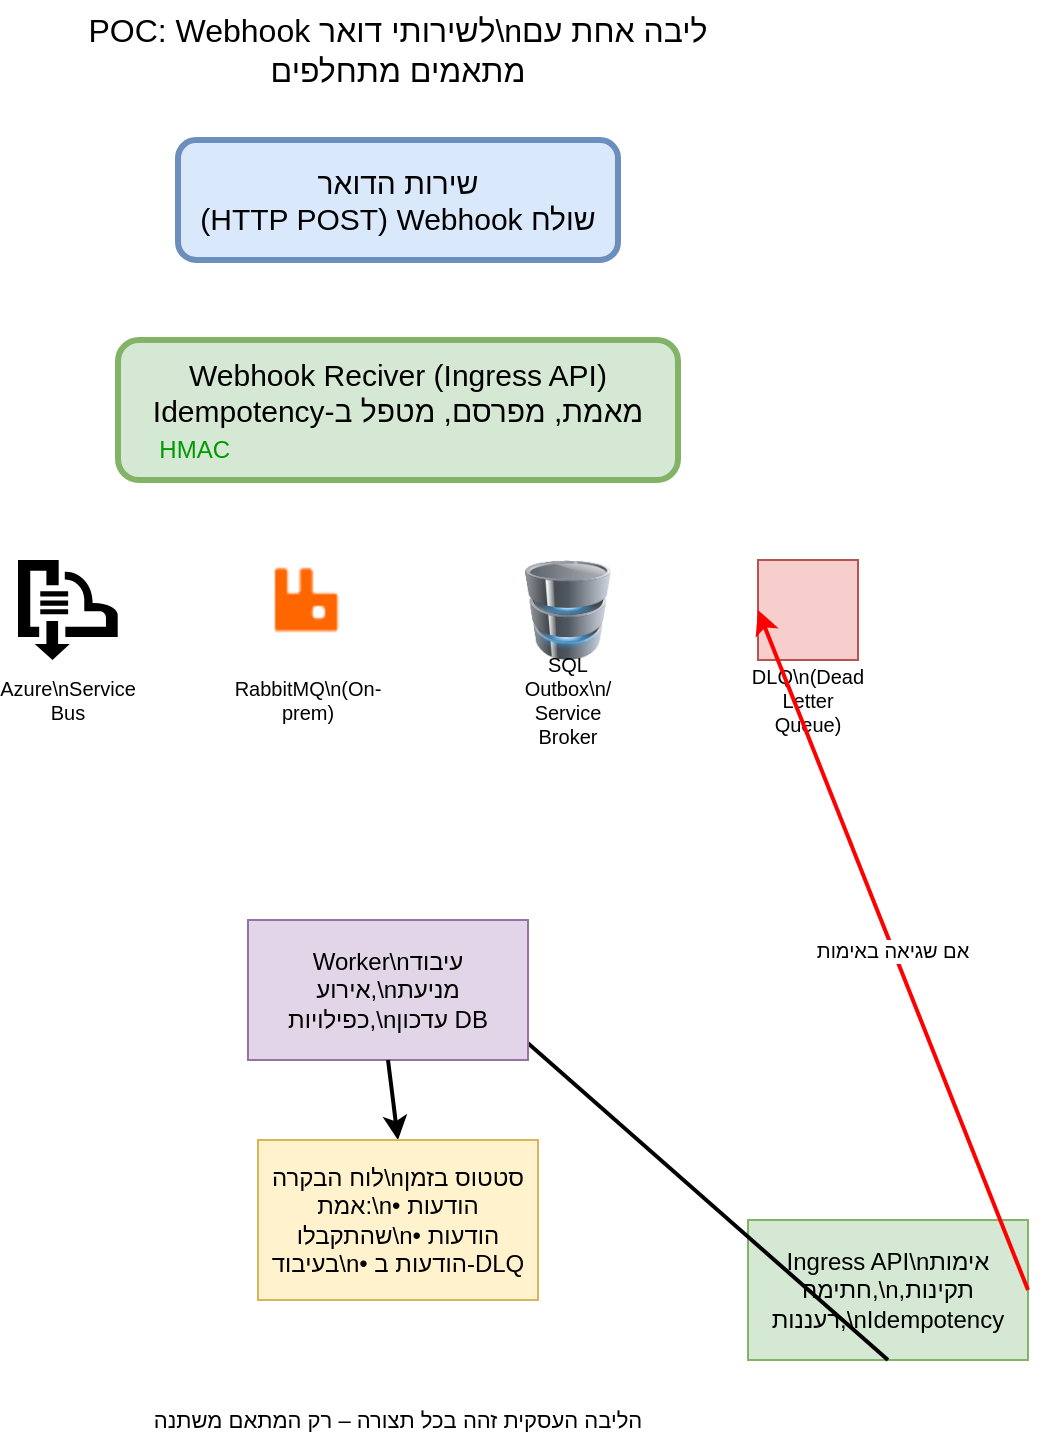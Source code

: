 <mxfile version="28.2.5">
  <diagram id="hvt8_mXeoAXedjlmlMIN" name="Page-1">
    <mxGraphModel dx="1426" dy="751" grid="1" gridSize="10" guides="1" tooltips="1" connect="1" arrows="1" fold="1" page="1" pageScale="1" pageWidth="827" pageHeight="1169" background="#ffffff" math="0" shadow="0">
      <root>
        <mxCell id="0" />
        <mxCell id="1" parent="0" />
        <mxCell id="title" value="POC: Webhook לשירותי דואר\nליבה אחת עם מתאמים מתחלפים" style="text;html=0;strokeColor=none;fillColor=none;align=center;verticalAlign=middle;whiteSpace=wrap;rounded=0;fontSize=16;" parent="1" vertex="1">
          <mxGeometry x="250" y="10" width="320" height="50" as="geometry" />
        </mxCell>
        <mxCell id="2" value="שירות הדואר&#xa;(HTTP POST) Webhook שולח" style="rounded=1;whiteSpace=wrap;html=0;fillColor=#dae8fc;strokeColor=#6c8ebf;strokeWidth=3;fontSize=15;" parent="1" vertex="1">
          <mxGeometry x="300" y="80" width="220" height="60" as="geometry" />
        </mxCell>
        <mxCell id="6" value="Ingress API\nאימות חתימה,\nתקינות, רעננות,\nIdempotency" style="rounded=0;whiteSpace=wrap;html=0;fillColor=#d5e8d4;strokeColor=#82b366;" parent="1" vertex="1">
          <mxGeometry x="585" y="620" width="140" height="70" as="geometry" />
        </mxCell>
        <mxCell id="7" value="" style="endArrow=classic;html=1;exitX=0.5;exitY=1;entryX=0.5;entryY=0;strokeWidth=2;" parent="1" source="6" target="10" edge="1">
          <mxGeometry width="50" height="50" relative="1" as="geometry">
            <mxPoint x="410" y="300" as="sourcePoint" />
            <mxPoint x="410" y="350" as="targetPoint" />
          </mxGeometry>
        </mxCell>
        <mxCell id="10" value="Worker\nעיבוד אירוע,\nמניעת כפילויות,\nעדכון DB" style="rounded=0;whiteSpace=wrap;html=0;fillColor=#e1d5e7;strokeColor=#9673a6;" parent="1" vertex="1">
          <mxGeometry x="335" y="470" width="140" height="70" as="geometry" />
        </mxCell>
        <mxCell id="11" value="" style="endArrow=classic;html=1;exitX=0.5;exitY=1;entryX=0.5;entryY=0;strokeWidth=2;" parent="1" source="10" target="12" edge="1">
          <mxGeometry width="50" height="50" relative="1" as="geometry">
            <mxPoint x="410" y="500" as="sourcePoint" />
            <mxPoint x="410" y="550" as="targetPoint" />
          </mxGeometry>
        </mxCell>
        <mxCell id="12" value="לוח הבקרה\nסטטוס בזמן אמת:\n• הודעות שהתקבלו\n• הודעות בעיבוד\n• הודעות ב-DLQ" style="rounded=0;whiteSpace=wrap;html=0;fillColor=#fff2cc;strokeColor=#d6b656;" parent="1" vertex="1">
          <mxGeometry x="340" y="580" width="140" height="80" as="geometry" />
        </mxCell>
        <mxCell id="13" value="" style="shape=mxgraph.azure.service_bus;html=1;pointerEvents=1;dashed=0;fillColor=#000000;strokeColor=none;verticalLabelPosition=bottom;verticalAlign=top;align=center;spacingTop=3;" parent="1" vertex="1">
          <mxGeometry x="220" y="290" width="50" height="50" as="geometry" />
        </mxCell>
        <mxCell id="15" value="" style="image;html=1;labelBackgroundColor=#ffffff;image=img/lib/clip_art/computers/Database_128x128.png;strokeColor=#000000;" parent="1" vertex="1">
          <mxGeometry x="470" y="290" width="50" height="50" as="geometry" />
        </mxCell>
        <mxCell id="16" value="Azure\nService Bus" style="text;html=0;strokeColor=none;fillColor=none;align=center;verticalAlign=middle;whiteSpace=wrap;rounded=0;fontSize=10;" parent="1" vertex="1">
          <mxGeometry x="215" y="345" width="60" height="30" as="geometry" />
        </mxCell>
        <mxCell id="17" value="RabbitMQ\n(On-prem)" style="text;html=0;strokeColor=none;fillColor=none;align=center;verticalAlign=middle;whiteSpace=wrap;rounded=0;fontSize=10;" parent="1" vertex="1">
          <mxGeometry x="335" y="345" width="60" height="30" as="geometry" />
        </mxCell>
        <mxCell id="18" value="SQL Outbox\n/ Service Broker" style="text;html=0;strokeColor=none;fillColor=none;align=center;verticalAlign=middle;whiteSpace=wrap;rounded=0;fontSize=10;" parent="1" vertex="1">
          <mxGeometry x="465" y="345" width="60" height="30" as="geometry" />
        </mxCell>
        <mxCell id="19" value="" style="shape=mxgraph.azure.dead_letter_queue;html=1;pointerEvents=1;dashed=0;fillColor=#f8cecc;strokeColor=#b85450;verticalLabelPosition=bottom;verticalAlign=top;align=center;spacingTop=3;" parent="1" vertex="1">
          <mxGeometry x="590" y="290" width="50" height="50" as="geometry" />
        </mxCell>
        <mxCell id="20" value="DLQ\n(Dead Letter Queue)" style="text;html=0;strokeColor=none;fillColor=none;align=center;verticalAlign=middle;whiteSpace=wrap;rounded=0;fontSize=10;" parent="1" vertex="1">
          <mxGeometry x="585" y="345" width="60" height="30" as="geometry" />
        </mxCell>
        <mxCell id="21" value="אם שגיאה באימות" style="endArrow=classic;html=1;exitX=1;exitY=0.5;entryX=0;entryY=0.5;strokeColor=#ff0000;strokeWidth=2;fontSize=10;" parent="1" source="6" target="19" edge="1">
          <mxGeometry width="50" height="50" relative="1" as="geometry">
            <mxPoint x="500" y="240" as="sourcePoint" />
            <mxPoint x="550" y="190" as="targetPoint" />
          </mxGeometry>
        </mxCell>
        <mxCell id="note" value="הליבה העסקית זהה בכל תצורה – רק המתאם משתנה" style="text;html=0;strokeColor=none;fillColor=none;align=center;verticalAlign=middle;whiteSpace=wrap;rounded=0;fontSize=11;" parent="1" vertex="1">
          <mxGeometry x="280" y="710" width="260" height="20" as="geometry" />
        </mxCell>
        <mxCell id="3Ok948k7W8-CgjtqOtKG-23" value="" style="shape=image;imageAspect=0;aspect=fixed;verticalLabelPosition=bottom;verticalAlign=top;image=data:image/png,iVBORw0KGgoAAAANSUhEUgAAACsAAAApCAIAAAAj90ecAAAAAXNSR0IArs4c6QAAAARnQU1BAACxjwv8YQUAAAAJcEhZcwAADsMAAA7DAcdvqGQAAAD2SURBVFhH7ZexDcIwEEUzAxINFaPQMgA9FT1CFHQMkCpdqgxBjZAoqFiACgZgh+NbOSVwNgIiXyDivl4V/9hPlpI4CX07ZvCTBoeC0lHNZs3X73M9UzGtO9mYrzeKZzBLJKcdD1WBlujkEx76PJEMsBNNYwZm4GIGZuDSCQOsB4kKfDhEASz6tM0eaj5P8oZBREJp1yC0E2ZgBi7xDPY5z4Bcju4NIQpA0WA54NurYDHRAYoGwXei6IA/M8CJXnSAogEQs+OHQhSArgHATpTMe3KoRN3gJWbQGYPVUN4WETyiXjwDHMJwLNMAM4fiGbQeMzADIqIb5MwyAVDo+mkAAAAASUVORK5CYII=;" vertex="1" parent="1">
          <mxGeometry x="343.5" y="290" width="43" height="41" as="geometry" />
        </mxCell>
        <mxCell id="3Ok948k7W8-CgjtqOtKG-24" value="Webhook Reciver (Ingress API)&#xa;Idempotency-מאמת, מפרסם, מטפל ב&#xa;" style="rounded=1;whiteSpace=wrap;html=0;fillColor=#d5e8d4;strokeColor=#82b366;strokeWidth=3;fontSize=15;" vertex="1" parent="1">
          <mxGeometry x="270" y="180" width="280" height="70" as="geometry" />
        </mxCell>
        <mxCell id="3Ok948k7W8-CgjtqOtKG-25" value="&lt;font style=&quot;color: rgb(0, 153, 0);&quot;&gt;HMAC&amp;nbsp;&lt;/font&gt;" style="text;strokeColor=none;align=center;fillColor=none;html=1;verticalAlign=middle;whiteSpace=wrap;rounded=0;" vertex="1" parent="1">
          <mxGeometry x="280" y="220" width="60" height="30" as="geometry" />
        </mxCell>
      </root>
    </mxGraphModel>
  </diagram>
</mxfile>
